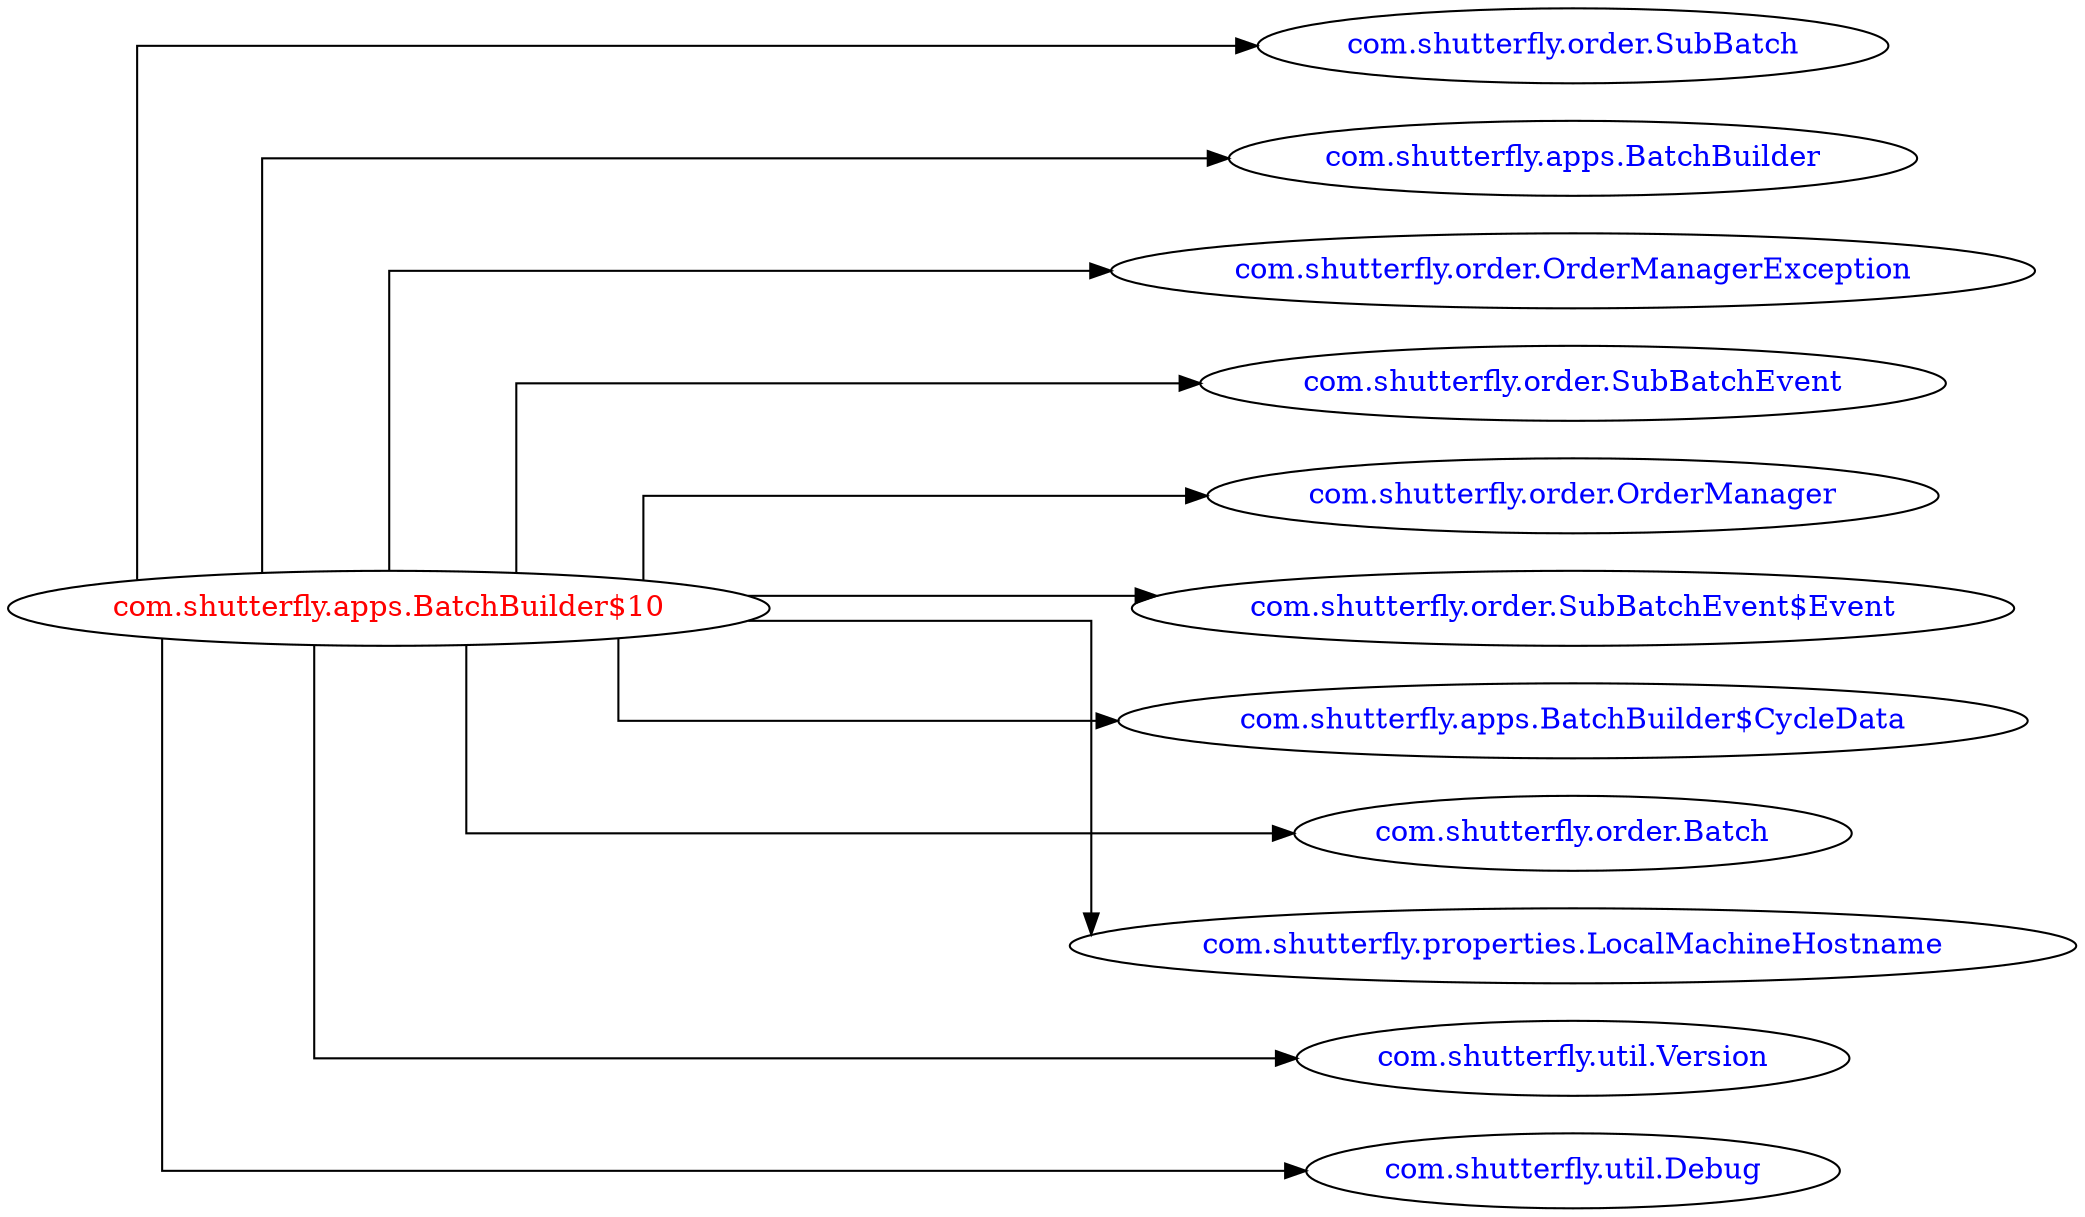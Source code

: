 digraph dependencyGraph {
 concentrate=true;
 ranksep="2.0";
 rankdir="LR"; 
 splines="ortho";
"com.shutterfly.apps.BatchBuilder$10" [fontcolor="red"];
"com.shutterfly.order.SubBatch" [ fontcolor="blue" ];
"com.shutterfly.apps.BatchBuilder$10"->"com.shutterfly.order.SubBatch";
"com.shutterfly.apps.BatchBuilder" [ fontcolor="blue" ];
"com.shutterfly.apps.BatchBuilder$10"->"com.shutterfly.apps.BatchBuilder";
"com.shutterfly.order.OrderManagerException" [ fontcolor="blue" ];
"com.shutterfly.apps.BatchBuilder$10"->"com.shutterfly.order.OrderManagerException";
"com.shutterfly.order.SubBatchEvent" [ fontcolor="blue" ];
"com.shutterfly.apps.BatchBuilder$10"->"com.shutterfly.order.SubBatchEvent";
"com.shutterfly.order.OrderManager" [ fontcolor="blue" ];
"com.shutterfly.apps.BatchBuilder$10"->"com.shutterfly.order.OrderManager";
"com.shutterfly.order.SubBatchEvent$Event" [ fontcolor="blue" ];
"com.shutterfly.apps.BatchBuilder$10"->"com.shutterfly.order.SubBatchEvent$Event";
"com.shutterfly.apps.BatchBuilder$CycleData" [ fontcolor="blue" ];
"com.shutterfly.apps.BatchBuilder$10"->"com.shutterfly.apps.BatchBuilder$CycleData";
"com.shutterfly.order.Batch" [ fontcolor="blue" ];
"com.shutterfly.apps.BatchBuilder$10"->"com.shutterfly.order.Batch";
"com.shutterfly.properties.LocalMachineHostname" [ fontcolor="blue" ];
"com.shutterfly.apps.BatchBuilder$10"->"com.shutterfly.properties.LocalMachineHostname";
"com.shutterfly.util.Version" [ fontcolor="blue" ];
"com.shutterfly.apps.BatchBuilder$10"->"com.shutterfly.util.Version";
"com.shutterfly.util.Debug" [ fontcolor="blue" ];
"com.shutterfly.apps.BatchBuilder$10"->"com.shutterfly.util.Debug";
}